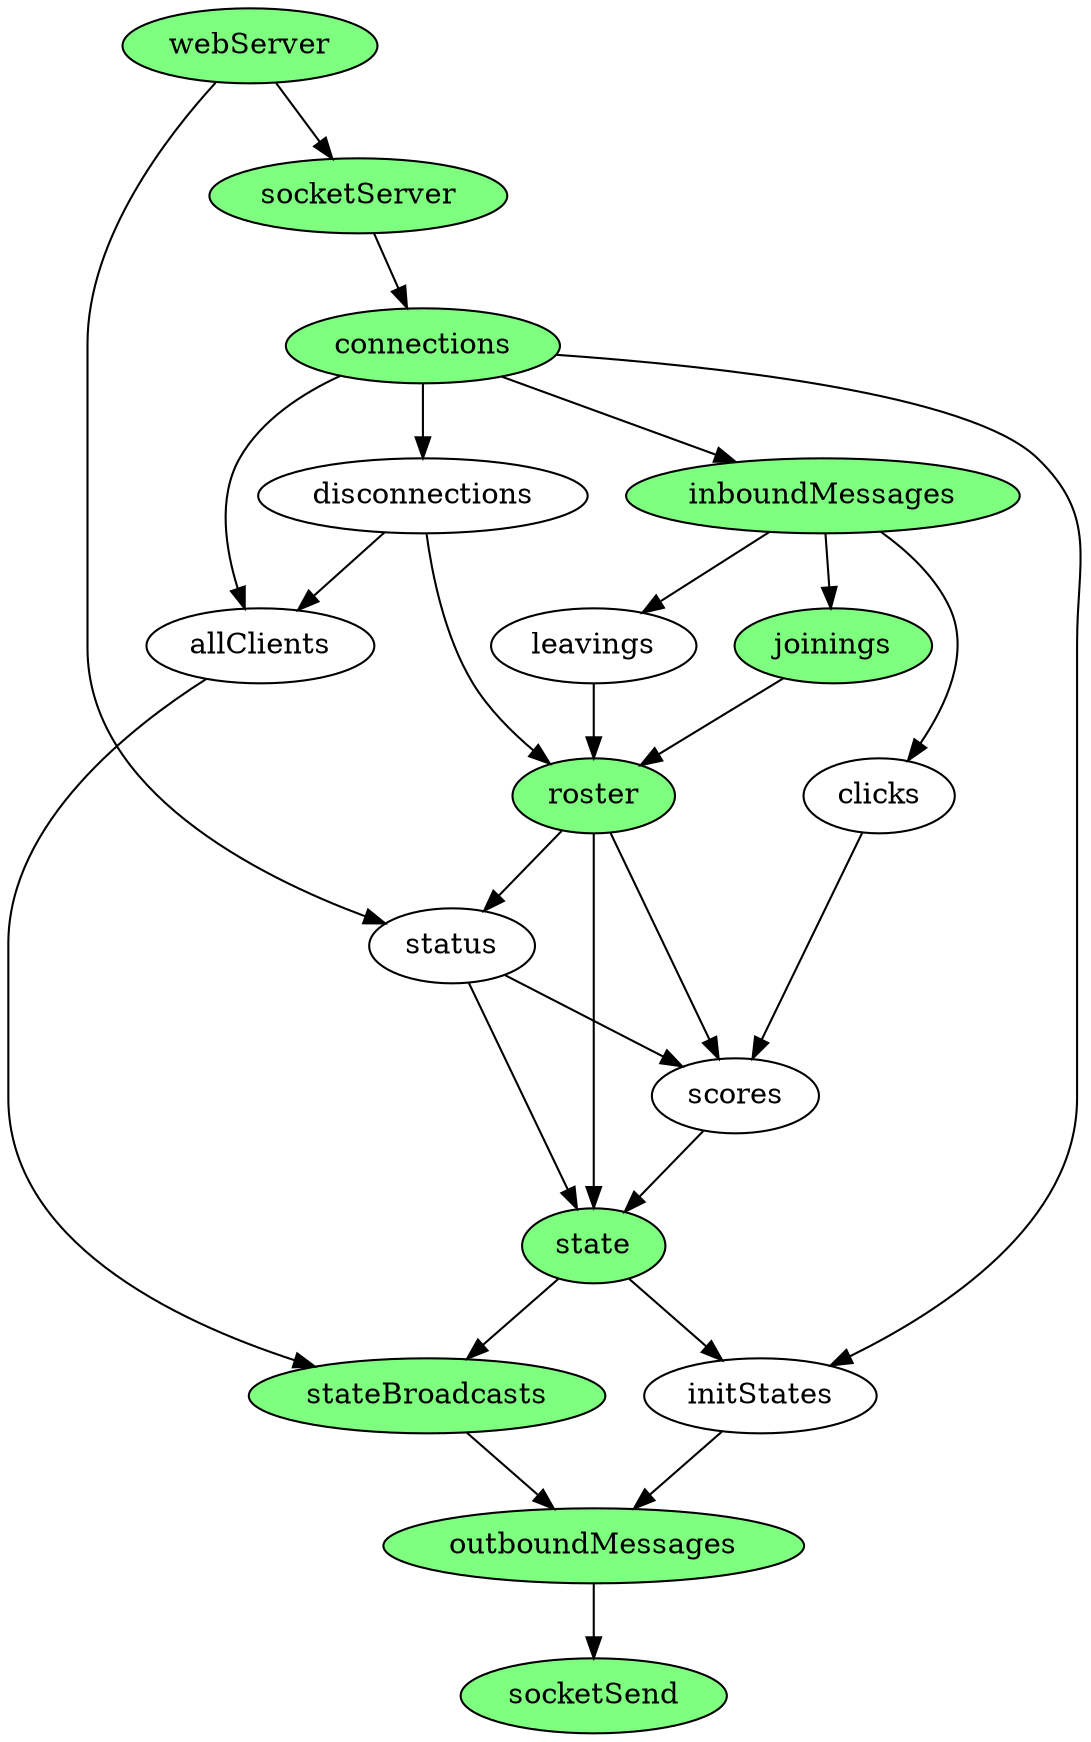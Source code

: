 digraph G {

  subgraph socketServer {
    webServer -> socketServer;
    socketServer -> connections;
    connections -> disconnections;
    { connections, disconnections } -> allClients;
    connections -> inboundMessages;
    outboundMessages -> socketSend;
  }

  inboundMessages -> clicks;
  inboundMessages -> joinings;
  inboundMessages -> leavings;

  { connections, state } -> initStates;
  { state, allClients } -> stateBroadcasts;
  { joinings, leavings, disconnections } -> roster;
  { webServer, roster } -> status;
  { clicks, roster, status } -> scores;
  { status, scores, roster } -> state;
  { initStates, stateBroadcasts } -> outboundMessages;

  webServer              [style=filled, fillcolor="#7fff7f"];
  socketServer           [style=filled, fillcolor="#7fff7f"];
  connections            [style=filled, fillcolor="#7fff7f"];
  inboundMessages        [style=filled, fillcolor="#7fff7f"];
  joinings               [style=filled, fillcolor="#7fff7f"];
  roster                 [style=filled, fillcolor="#7fff7f"];
  state                  [style=filled, fillcolor="#7fff7f"];
  stateBroadcasts        [style=filled, fillcolor="#7fff7f"];
  outboundMessages       [style=filled, fillcolor="#7fff7f"];
  socketSend             [style=filled, fillcolor="#7fff7f"];
}

